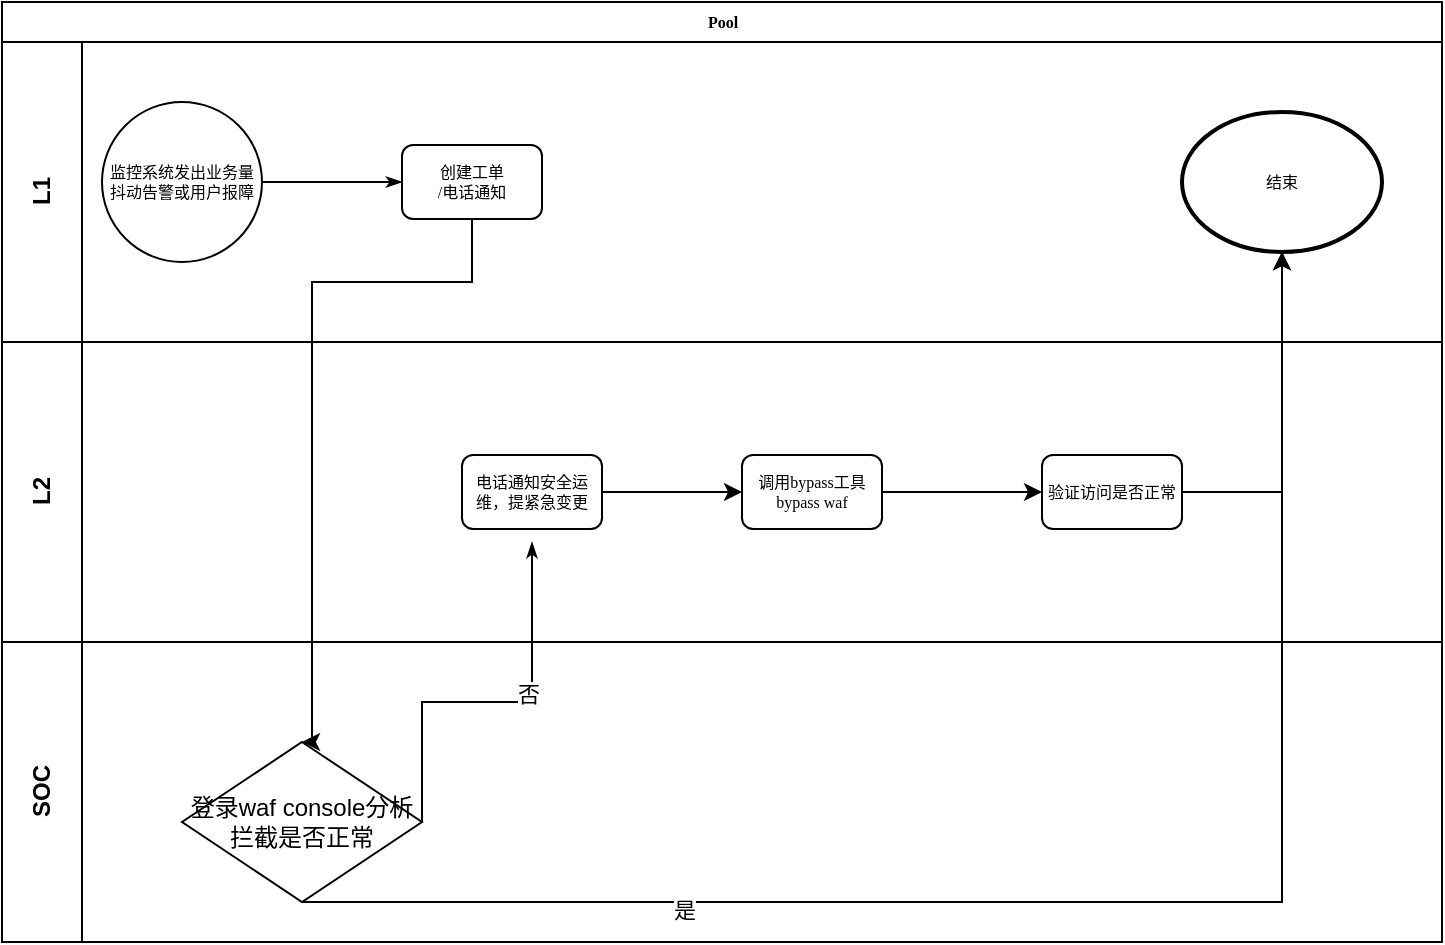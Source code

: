 <mxfile version="13.8.9-1" type="github">
  <diagram name="Page-1" id="c7488fd3-1785-93aa-aadb-54a6760d102a">
    <mxGraphModel dx="1038" dy="708" grid="1" gridSize="10" guides="1" tooltips="1" connect="1" arrows="1" fold="1" page="1" pageScale="1" pageWidth="1100" pageHeight="850" background="#ffffff" math="0" shadow="0">
      <root>
        <mxCell id="0" />
        <mxCell id="1" parent="0" />
        <mxCell id="2b4e8129b02d487f-1" value="Pool" style="swimlane;html=1;childLayout=stackLayout;horizontal=1;startSize=20;horizontalStack=0;rounded=0;shadow=0;labelBackgroundColor=none;strokeWidth=1;fontFamily=Verdana;fontSize=8;align=center;" parent="1" vertex="1">
          <mxGeometry x="180" y="70" width="720" height="470" as="geometry" />
        </mxCell>
        <mxCell id="2b4e8129b02d487f-2" value="L1" style="swimlane;html=1;startSize=40;horizontal=0;" parent="2b4e8129b02d487f-1" vertex="1">
          <mxGeometry y="20" width="720" height="150" as="geometry" />
        </mxCell>
        <mxCell id="2b4e8129b02d487f-5" value="监控系统发出业务量抖动告警或用户报障" style="ellipse;whiteSpace=wrap;html=1;rounded=0;shadow=0;labelBackgroundColor=none;strokeWidth=1;fontFamily=Verdana;fontSize=8;align=center;" parent="2b4e8129b02d487f-2" vertex="1">
          <mxGeometry x="50" y="30" width="80" height="80" as="geometry" />
        </mxCell>
        <mxCell id="2b4e8129b02d487f-7" value="创建工单&lt;br&gt;/电话通知" style="rounded=1;whiteSpace=wrap;html=1;shadow=0;labelBackgroundColor=none;strokeWidth=1;fontFamily=Verdana;fontSize=8;align=center;" parent="2b4e8129b02d487f-2" vertex="1">
          <mxGeometry x="200" y="51.5" width="70" height="37" as="geometry" />
        </mxCell>
        <mxCell id="2b4e8129b02d487f-8" value="结束" style="ellipse;whiteSpace=wrap;html=1;rounded=0;shadow=0;labelBackgroundColor=none;strokeWidth=2;fontFamily=Verdana;fontSize=8;align=center;" parent="2b4e8129b02d487f-2" vertex="1">
          <mxGeometry x="590" y="35" width="100" height="70" as="geometry" />
        </mxCell>
        <mxCell id="2b4e8129b02d487f-18" style="edgeStyle=orthogonalEdgeStyle;rounded=0;html=1;labelBackgroundColor=none;startArrow=none;startFill=0;startSize=5;endArrow=classicThin;endFill=1;endSize=5;jettySize=auto;orthogonalLoop=1;strokeWidth=1;fontFamily=Verdana;fontSize=8;entryX=0;entryY=0.5;entryDx=0;entryDy=0;" parent="2b4e8129b02d487f-2" source="2b4e8129b02d487f-5" target="2b4e8129b02d487f-7" edge="1">
          <mxGeometry relative="1" as="geometry">
            <mxPoint x="155" y="56.5" as="targetPoint" />
            <Array as="points">
              <mxPoint x="180" y="70" />
              <mxPoint x="180" y="70" />
            </Array>
          </mxGeometry>
        </mxCell>
        <mxCell id="2b4e8129b02d487f-3" value="L2" style="swimlane;html=1;startSize=40;horizontal=0;" parent="2b4e8129b02d487f-1" vertex="1">
          <mxGeometry y="170" width="720" height="150" as="geometry">
            <mxRectangle y="170" width="720" height="40" as="alternateBounds" />
          </mxGeometry>
        </mxCell>
        <mxCell id="ZsROM8cVM0XpCCuU5VTD-8" style="edgeStyle=orthogonalEdgeStyle;rounded=0;orthogonalLoop=1;jettySize=auto;html=1;" edge="1" parent="2b4e8129b02d487f-3" source="2b4e8129b02d487f-9" target="ZsROM8cVM0XpCCuU5VTD-7">
          <mxGeometry relative="1" as="geometry" />
        </mxCell>
        <mxCell id="2b4e8129b02d487f-9" value="电话通知安全运维，提紧急变更" style="rounded=1;whiteSpace=wrap;html=1;shadow=0;labelBackgroundColor=none;strokeWidth=1;fontFamily=Verdana;fontSize=8;align=center;" parent="2b4e8129b02d487f-3" vertex="1">
          <mxGeometry x="230" y="56.5" width="70" height="37" as="geometry" />
        </mxCell>
        <mxCell id="ZsROM8cVM0XpCCuU5VTD-10" style="edgeStyle=orthogonalEdgeStyle;rounded=0;orthogonalLoop=1;jettySize=auto;html=1;" edge="1" parent="2b4e8129b02d487f-3" source="ZsROM8cVM0XpCCuU5VTD-7" target="ZsROM8cVM0XpCCuU5VTD-9">
          <mxGeometry relative="1" as="geometry" />
        </mxCell>
        <mxCell id="ZsROM8cVM0XpCCuU5VTD-7" value="调用bypass工具bypass waf" style="rounded=1;whiteSpace=wrap;html=1;shadow=0;labelBackgroundColor=none;strokeWidth=1;fontFamily=Verdana;fontSize=8;align=center;" vertex="1" parent="2b4e8129b02d487f-3">
          <mxGeometry x="370" y="56.5" width="70" height="37" as="geometry" />
        </mxCell>
        <mxCell id="ZsROM8cVM0XpCCuU5VTD-9" value="验证访问是否正常" style="rounded=1;whiteSpace=wrap;html=1;shadow=0;labelBackgroundColor=none;strokeWidth=1;fontFamily=Verdana;fontSize=8;align=center;" vertex="1" parent="2b4e8129b02d487f-3">
          <mxGeometry x="520" y="56.5" width="70" height="37" as="geometry" />
        </mxCell>
        <mxCell id="ZsROM8cVM0XpCCuU5VTD-3" value="SOC" style="swimlane;html=1;startSize=40;horizontal=0;" vertex="1" parent="2b4e8129b02d487f-1">
          <mxGeometry y="320" width="720" height="150" as="geometry">
            <mxRectangle y="170" width="720" height="40" as="alternateBounds" />
          </mxGeometry>
        </mxCell>
        <mxCell id="ZsROM8cVM0XpCCuU5VTD-12" value="登录waf console分析拦截是否正常" style="rhombus;whiteSpace=wrap;html=1;" vertex="1" parent="ZsROM8cVM0XpCCuU5VTD-3">
          <mxGeometry x="90" y="50" width="120" height="80" as="geometry" />
        </mxCell>
        <mxCell id="ZsROM8cVM0XpCCuU5VTD-2" style="edgeStyle=orthogonalEdgeStyle;rounded=0;orthogonalLoop=1;jettySize=auto;html=1;entryX=0.5;entryY=0;entryDx=0;entryDy=0;" edge="1" parent="2b4e8129b02d487f-1" source="2b4e8129b02d487f-7" target="ZsROM8cVM0XpCCuU5VTD-12">
          <mxGeometry relative="1" as="geometry">
            <mxPoint x="155" y="370" as="targetPoint" />
            <Array as="points">
              <mxPoint x="235" y="140" />
              <mxPoint x="155" y="140" />
              <mxPoint x="155" y="370" />
            </Array>
          </mxGeometry>
        </mxCell>
        <mxCell id="2b4e8129b02d487f-26" style="edgeStyle=orthogonalEdgeStyle;rounded=0;html=1;labelBackgroundColor=none;startArrow=none;startFill=0;startSize=5;endArrow=classicThin;endFill=1;endSize=5;jettySize=auto;orthogonalLoop=1;strokeWidth=1;fontFamily=Verdana;fontSize=8;exitX=1;exitY=0.5;exitDx=0;exitDy=0;" parent="2b4e8129b02d487f-1" source="ZsROM8cVM0XpCCuU5VTD-12" edge="1">
          <mxGeometry relative="1" as="geometry">
            <mxPoint x="180" y="388.5" as="sourcePoint" />
            <mxPoint x="265" y="270" as="targetPoint" />
            <Array as="points">
              <mxPoint x="210" y="350" />
              <mxPoint x="265" y="350" />
            </Array>
          </mxGeometry>
        </mxCell>
        <mxCell id="ZsROM8cVM0XpCCuU5VTD-15" value="否" style="edgeLabel;html=1;align=center;verticalAlign=middle;resizable=0;points=[];" vertex="1" connectable="0" parent="2b4e8129b02d487f-26">
          <mxGeometry x="0.223" y="2" relative="1" as="geometry">
            <mxPoint as="offset" />
          </mxGeometry>
        </mxCell>
        <mxCell id="ZsROM8cVM0XpCCuU5VTD-11" style="edgeStyle=orthogonalEdgeStyle;rounded=0;orthogonalLoop=1;jettySize=auto;html=1;entryX=0.5;entryY=1;entryDx=0;entryDy=0;" edge="1" parent="2b4e8129b02d487f-1" source="ZsROM8cVM0XpCCuU5VTD-9" target="2b4e8129b02d487f-8">
          <mxGeometry relative="1" as="geometry">
            <Array as="points">
              <mxPoint x="640" y="245" />
            </Array>
          </mxGeometry>
        </mxCell>
        <mxCell id="ZsROM8cVM0XpCCuU5VTD-13" style="edgeStyle=orthogonalEdgeStyle;rounded=0;orthogonalLoop=1;jettySize=auto;html=1;exitX=0.5;exitY=1;exitDx=0;exitDy=0;" edge="1" parent="2b4e8129b02d487f-1" source="ZsROM8cVM0XpCCuU5VTD-12" target="2b4e8129b02d487f-8">
          <mxGeometry relative="1" as="geometry">
            <Array as="points">
              <mxPoint x="640" y="450" />
            </Array>
          </mxGeometry>
        </mxCell>
        <mxCell id="ZsROM8cVM0XpCCuU5VTD-16" value="是" style="edgeLabel;html=1;align=center;verticalAlign=middle;resizable=0;points=[];" vertex="1" connectable="0" parent="ZsROM8cVM0XpCCuU5VTD-13">
          <mxGeometry x="-0.532" y="-4" relative="1" as="geometry">
            <mxPoint as="offset" />
          </mxGeometry>
        </mxCell>
      </root>
    </mxGraphModel>
  </diagram>
</mxfile>
